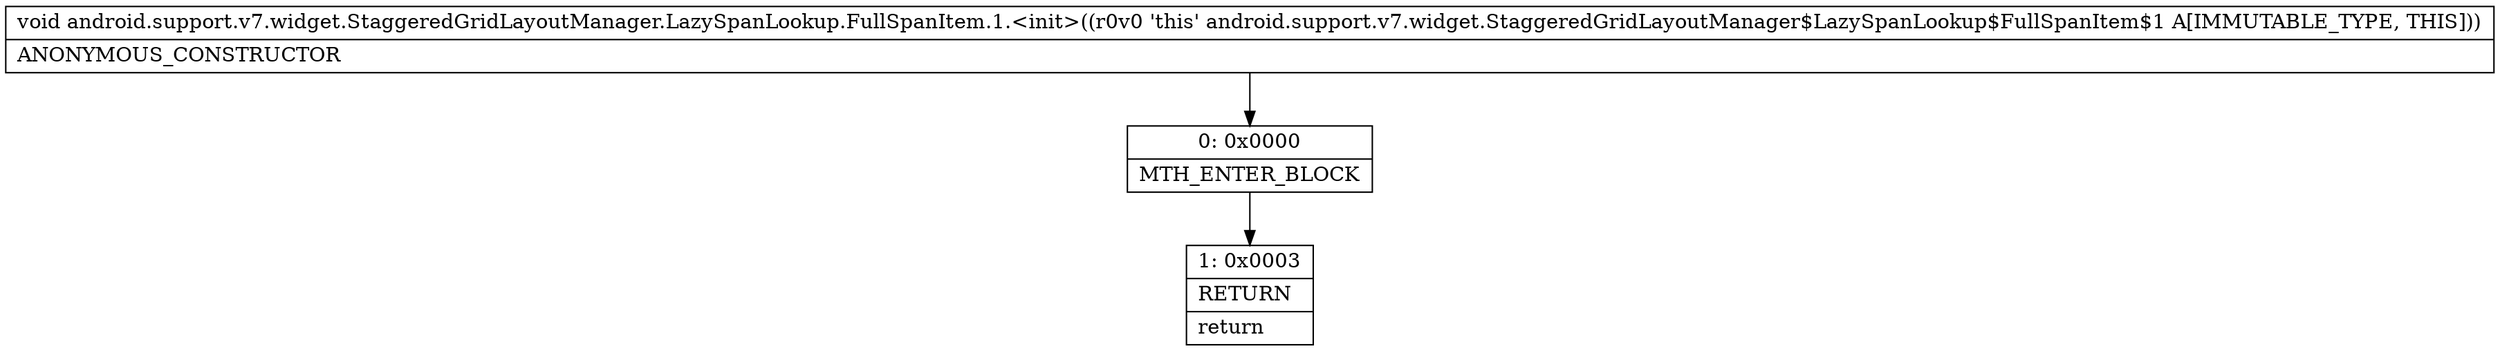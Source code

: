 digraph "CFG forandroid.support.v7.widget.StaggeredGridLayoutManager.LazySpanLookup.FullSpanItem.1.\<init\>()V" {
Node_0 [shape=record,label="{0\:\ 0x0000|MTH_ENTER_BLOCK\l}"];
Node_1 [shape=record,label="{1\:\ 0x0003|RETURN\l|return\l}"];
MethodNode[shape=record,label="{void android.support.v7.widget.StaggeredGridLayoutManager.LazySpanLookup.FullSpanItem.1.\<init\>((r0v0 'this' android.support.v7.widget.StaggeredGridLayoutManager$LazySpanLookup$FullSpanItem$1 A[IMMUTABLE_TYPE, THIS]))  | ANONYMOUS_CONSTRUCTOR\l}"];
MethodNode -> Node_0;
Node_0 -> Node_1;
}

